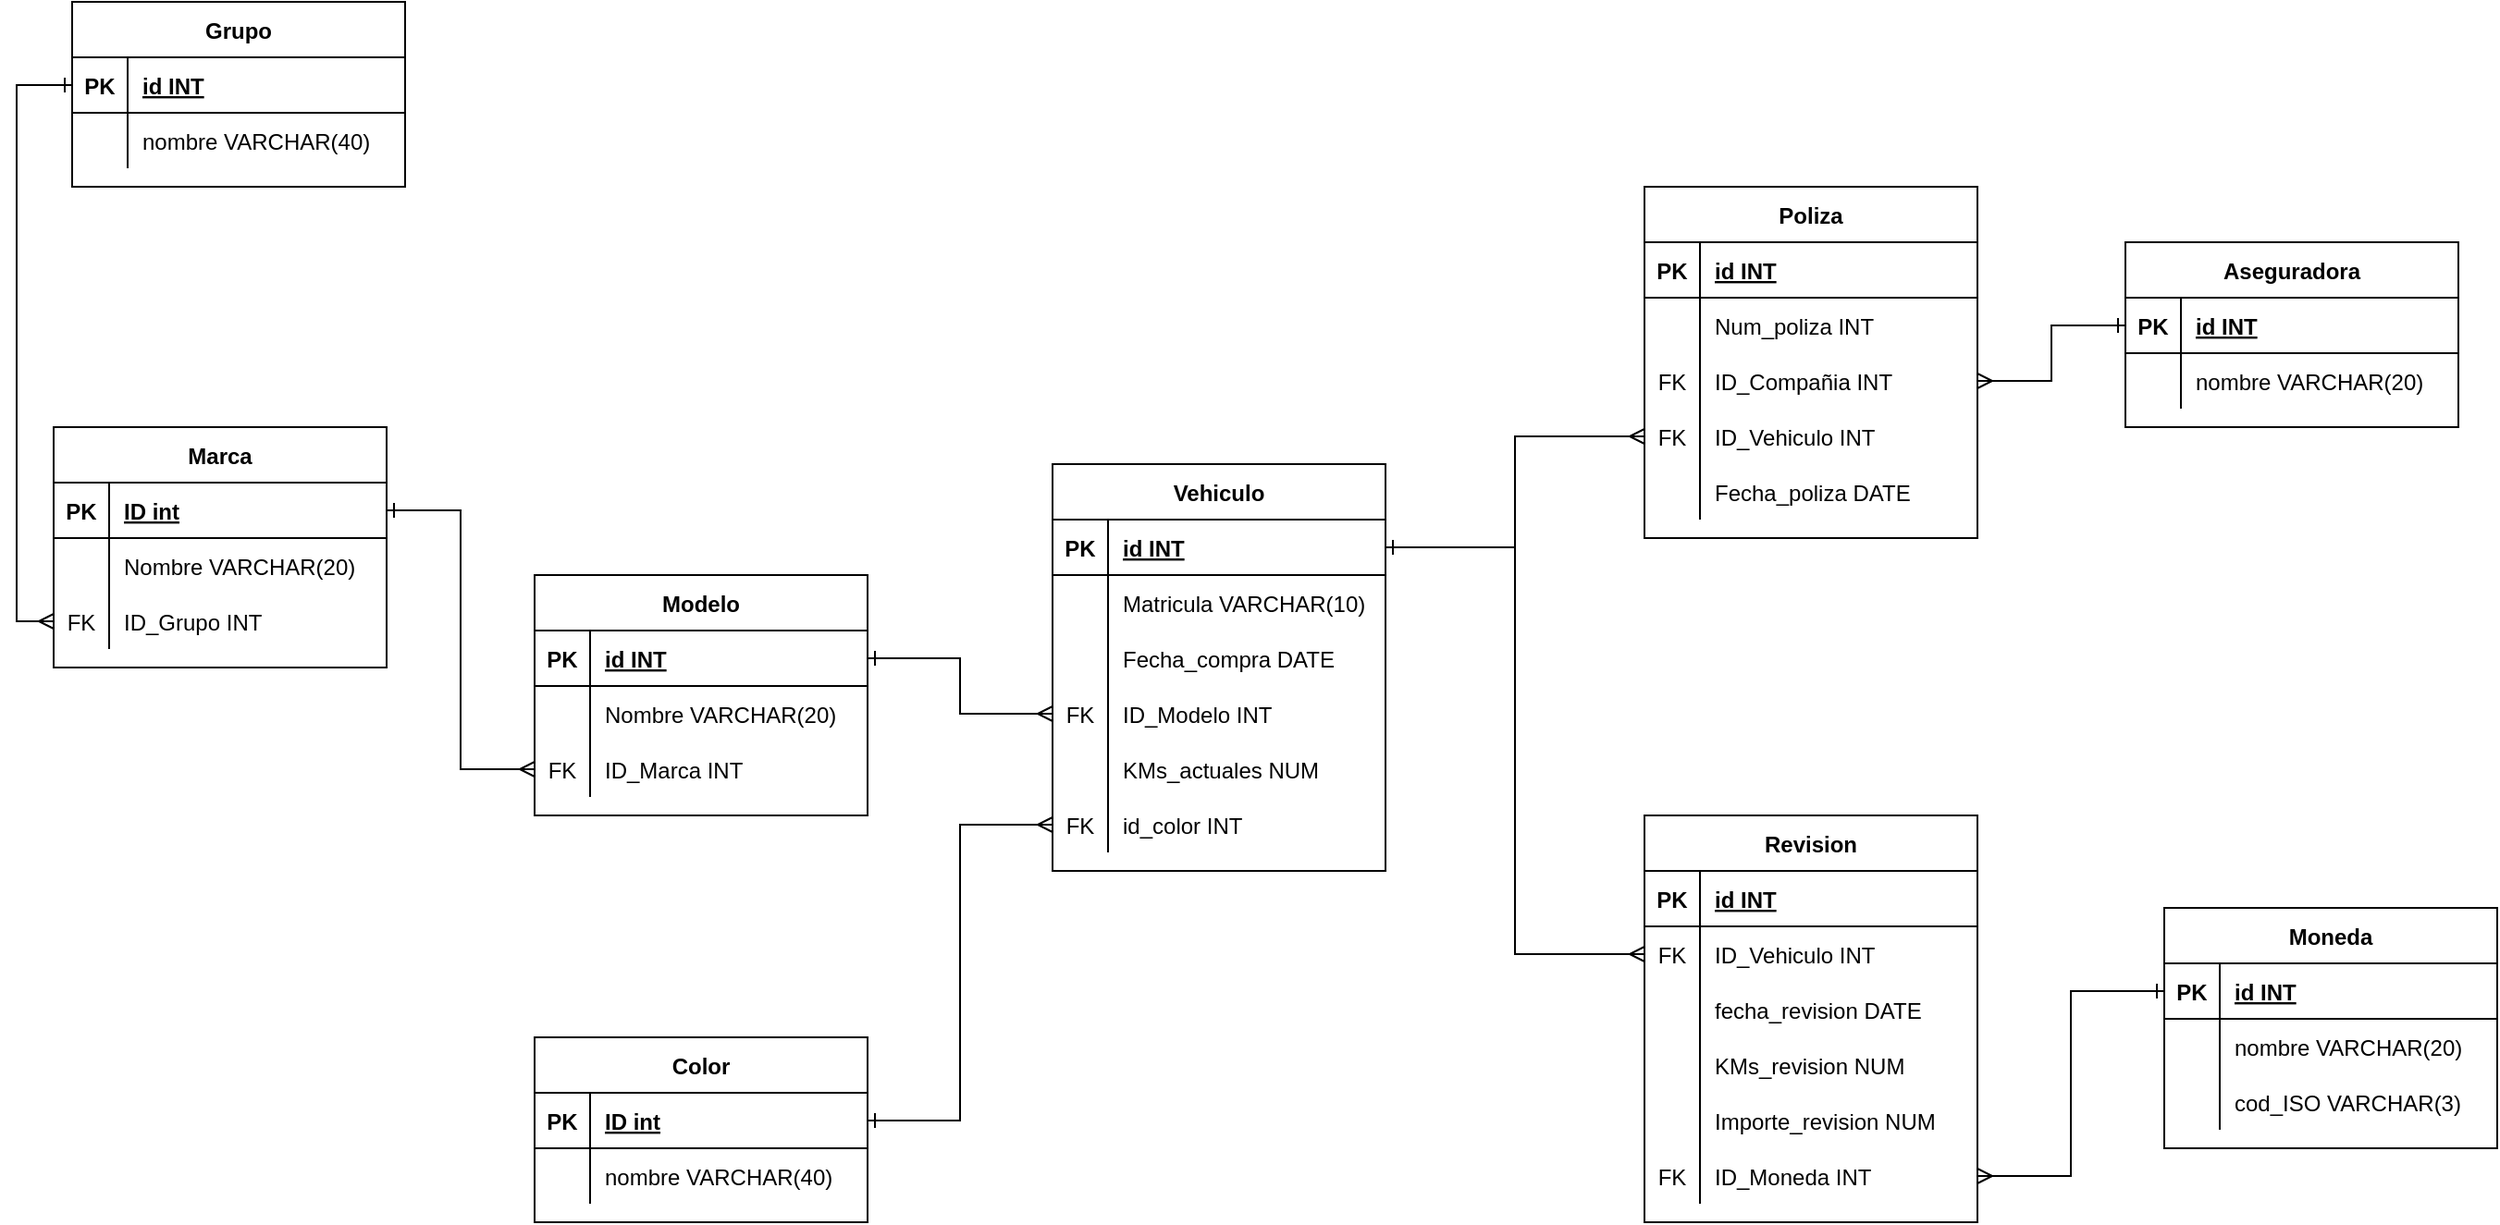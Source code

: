 <mxfile version="21.7.2" type="device">
  <diagram id="2dfc5r1Tlffnr6DrudNL" name="Página-1">
    <mxGraphModel dx="1434" dy="1182" grid="1" gridSize="10" guides="1" tooltips="1" connect="1" arrows="1" fold="1" page="0" pageScale="1" pageWidth="3300" pageHeight="4681" math="0" shadow="0">
      <root>
        <mxCell id="0" />
        <mxCell id="1" parent="0" />
        <mxCell id="nvIoM6P-aH5zfTvKxZaG-1" value="Vehiculo" style="shape=table;startSize=30;container=1;collapsible=1;childLayout=tableLayout;fixedRows=1;rowLines=0;fontStyle=1;align=center;resizeLast=1;" parent="1" vertex="1">
          <mxGeometry x="600" y="200" width="180" height="220" as="geometry" />
        </mxCell>
        <mxCell id="nvIoM6P-aH5zfTvKxZaG-2" value="" style="shape=tableRow;horizontal=0;startSize=0;swimlaneHead=0;swimlaneBody=0;fillColor=none;collapsible=0;dropTarget=0;points=[[0,0.5],[1,0.5]];portConstraint=eastwest;top=0;left=0;right=0;bottom=1;" parent="nvIoM6P-aH5zfTvKxZaG-1" vertex="1">
          <mxGeometry y="30" width="180" height="30" as="geometry" />
        </mxCell>
        <mxCell id="nvIoM6P-aH5zfTvKxZaG-3" value="PK" style="shape=partialRectangle;connectable=0;fillColor=none;top=0;left=0;bottom=0;right=0;fontStyle=1;overflow=hidden;" parent="nvIoM6P-aH5zfTvKxZaG-2" vertex="1">
          <mxGeometry width="30" height="30" as="geometry">
            <mxRectangle width="30" height="30" as="alternateBounds" />
          </mxGeometry>
        </mxCell>
        <mxCell id="nvIoM6P-aH5zfTvKxZaG-4" value="id INT" style="shape=partialRectangle;connectable=0;fillColor=none;top=0;left=0;bottom=0;right=0;align=left;spacingLeft=6;fontStyle=5;overflow=hidden;" parent="nvIoM6P-aH5zfTvKxZaG-2" vertex="1">
          <mxGeometry x="30" width="150" height="30" as="geometry">
            <mxRectangle width="150" height="30" as="alternateBounds" />
          </mxGeometry>
        </mxCell>
        <mxCell id="nvIoM6P-aH5zfTvKxZaG-5" value="" style="shape=tableRow;horizontal=0;startSize=0;swimlaneHead=0;swimlaneBody=0;fillColor=none;collapsible=0;dropTarget=0;points=[[0,0.5],[1,0.5]];portConstraint=eastwest;top=0;left=0;right=0;bottom=0;" parent="nvIoM6P-aH5zfTvKxZaG-1" vertex="1">
          <mxGeometry y="60" width="180" height="30" as="geometry" />
        </mxCell>
        <mxCell id="nvIoM6P-aH5zfTvKxZaG-6" value="" style="shape=partialRectangle;connectable=0;fillColor=none;top=0;left=0;bottom=0;right=0;editable=1;overflow=hidden;" parent="nvIoM6P-aH5zfTvKxZaG-5" vertex="1">
          <mxGeometry width="30" height="30" as="geometry">
            <mxRectangle width="30" height="30" as="alternateBounds" />
          </mxGeometry>
        </mxCell>
        <mxCell id="nvIoM6P-aH5zfTvKxZaG-7" value="Matricula VARCHAR(10)" style="shape=partialRectangle;connectable=0;fillColor=none;top=0;left=0;bottom=0;right=0;align=left;spacingLeft=6;overflow=hidden;" parent="nvIoM6P-aH5zfTvKxZaG-5" vertex="1">
          <mxGeometry x="30" width="150" height="30" as="geometry">
            <mxRectangle width="150" height="30" as="alternateBounds" />
          </mxGeometry>
        </mxCell>
        <mxCell id="nvIoM6P-aH5zfTvKxZaG-8" value="" style="shape=tableRow;horizontal=0;startSize=0;swimlaneHead=0;swimlaneBody=0;fillColor=none;collapsible=0;dropTarget=0;points=[[0,0.5],[1,0.5]];portConstraint=eastwest;top=0;left=0;right=0;bottom=0;" parent="nvIoM6P-aH5zfTvKxZaG-1" vertex="1">
          <mxGeometry y="90" width="180" height="30" as="geometry" />
        </mxCell>
        <mxCell id="nvIoM6P-aH5zfTvKxZaG-9" value="" style="shape=partialRectangle;connectable=0;fillColor=none;top=0;left=0;bottom=0;right=0;editable=1;overflow=hidden;" parent="nvIoM6P-aH5zfTvKxZaG-8" vertex="1">
          <mxGeometry width="30" height="30" as="geometry">
            <mxRectangle width="30" height="30" as="alternateBounds" />
          </mxGeometry>
        </mxCell>
        <mxCell id="nvIoM6P-aH5zfTvKxZaG-10" value="Fecha_compra DATE" style="shape=partialRectangle;connectable=0;fillColor=none;top=0;left=0;bottom=0;right=0;align=left;spacingLeft=6;overflow=hidden;" parent="nvIoM6P-aH5zfTvKxZaG-8" vertex="1">
          <mxGeometry x="30" width="150" height="30" as="geometry">
            <mxRectangle width="150" height="30" as="alternateBounds" />
          </mxGeometry>
        </mxCell>
        <mxCell id="nvIoM6P-aH5zfTvKxZaG-11" value="" style="shape=tableRow;horizontal=0;startSize=0;swimlaneHead=0;swimlaneBody=0;fillColor=none;collapsible=0;dropTarget=0;points=[[0,0.5],[1,0.5]];portConstraint=eastwest;top=0;left=0;right=0;bottom=0;" parent="nvIoM6P-aH5zfTvKxZaG-1" vertex="1">
          <mxGeometry y="120" width="180" height="30" as="geometry" />
        </mxCell>
        <mxCell id="nvIoM6P-aH5zfTvKxZaG-12" value="FK" style="shape=partialRectangle;connectable=0;fillColor=none;top=0;left=0;bottom=0;right=0;editable=1;overflow=hidden;" parent="nvIoM6P-aH5zfTvKxZaG-11" vertex="1">
          <mxGeometry width="30" height="30" as="geometry">
            <mxRectangle width="30" height="30" as="alternateBounds" />
          </mxGeometry>
        </mxCell>
        <mxCell id="nvIoM6P-aH5zfTvKxZaG-13" value="ID_Modelo INT" style="shape=partialRectangle;connectable=0;fillColor=none;top=0;left=0;bottom=0;right=0;align=left;spacingLeft=6;overflow=hidden;" parent="nvIoM6P-aH5zfTvKxZaG-11" vertex="1">
          <mxGeometry x="30" width="150" height="30" as="geometry">
            <mxRectangle width="150" height="30" as="alternateBounds" />
          </mxGeometry>
        </mxCell>
        <mxCell id="nvIoM6P-aH5zfTvKxZaG-135" style="shape=tableRow;horizontal=0;startSize=0;swimlaneHead=0;swimlaneBody=0;fillColor=none;collapsible=0;dropTarget=0;points=[[0,0.5],[1,0.5]];portConstraint=eastwest;top=0;left=0;right=0;bottom=0;" parent="nvIoM6P-aH5zfTvKxZaG-1" vertex="1">
          <mxGeometry y="150" width="180" height="30" as="geometry" />
        </mxCell>
        <mxCell id="nvIoM6P-aH5zfTvKxZaG-136" style="shape=partialRectangle;connectable=0;fillColor=none;top=0;left=0;bottom=0;right=0;editable=1;overflow=hidden;" parent="nvIoM6P-aH5zfTvKxZaG-135" vertex="1">
          <mxGeometry width="30" height="30" as="geometry">
            <mxRectangle width="30" height="30" as="alternateBounds" />
          </mxGeometry>
        </mxCell>
        <mxCell id="nvIoM6P-aH5zfTvKxZaG-137" value="KMs_actuales NUM" style="shape=partialRectangle;connectable=0;fillColor=none;top=0;left=0;bottom=0;right=0;align=left;spacingLeft=6;overflow=hidden;" parent="nvIoM6P-aH5zfTvKxZaG-135" vertex="1">
          <mxGeometry x="30" width="150" height="30" as="geometry">
            <mxRectangle width="150" height="30" as="alternateBounds" />
          </mxGeometry>
        </mxCell>
        <mxCell id="OxoLKSqtKXZLFYJLiFvQ-1" style="shape=tableRow;horizontal=0;startSize=0;swimlaneHead=0;swimlaneBody=0;fillColor=none;collapsible=0;dropTarget=0;points=[[0,0.5],[1,0.5]];portConstraint=eastwest;top=0;left=0;right=0;bottom=0;" vertex="1" parent="nvIoM6P-aH5zfTvKxZaG-1">
          <mxGeometry y="180" width="180" height="30" as="geometry" />
        </mxCell>
        <mxCell id="OxoLKSqtKXZLFYJLiFvQ-2" value="FK" style="shape=partialRectangle;connectable=0;fillColor=none;top=0;left=0;bottom=0;right=0;editable=1;overflow=hidden;" vertex="1" parent="OxoLKSqtKXZLFYJLiFvQ-1">
          <mxGeometry width="30" height="30" as="geometry">
            <mxRectangle width="30" height="30" as="alternateBounds" />
          </mxGeometry>
        </mxCell>
        <mxCell id="OxoLKSqtKXZLFYJLiFvQ-3" value="id_color INT" style="shape=partialRectangle;connectable=0;fillColor=none;top=0;left=0;bottom=0;right=0;align=left;spacingLeft=6;overflow=hidden;" vertex="1" parent="OxoLKSqtKXZLFYJLiFvQ-1">
          <mxGeometry x="30" width="150" height="30" as="geometry">
            <mxRectangle width="150" height="30" as="alternateBounds" />
          </mxGeometry>
        </mxCell>
        <mxCell id="nvIoM6P-aH5zfTvKxZaG-14" value="Modelo" style="shape=table;startSize=30;container=1;collapsible=1;childLayout=tableLayout;fixedRows=1;rowLines=0;fontStyle=1;align=center;resizeLast=1;" parent="1" vertex="1">
          <mxGeometry x="320" y="260" width="180" height="130" as="geometry" />
        </mxCell>
        <mxCell id="nvIoM6P-aH5zfTvKxZaG-15" value="" style="shape=tableRow;horizontal=0;startSize=0;swimlaneHead=0;swimlaneBody=0;fillColor=none;collapsible=0;dropTarget=0;points=[[0,0.5],[1,0.5]];portConstraint=eastwest;top=0;left=0;right=0;bottom=1;" parent="nvIoM6P-aH5zfTvKxZaG-14" vertex="1">
          <mxGeometry y="30" width="180" height="30" as="geometry" />
        </mxCell>
        <mxCell id="nvIoM6P-aH5zfTvKxZaG-16" value="PK" style="shape=partialRectangle;connectable=0;fillColor=none;top=0;left=0;bottom=0;right=0;fontStyle=1;overflow=hidden;" parent="nvIoM6P-aH5zfTvKxZaG-15" vertex="1">
          <mxGeometry width="30" height="30" as="geometry">
            <mxRectangle width="30" height="30" as="alternateBounds" />
          </mxGeometry>
        </mxCell>
        <mxCell id="nvIoM6P-aH5zfTvKxZaG-17" value="id INT" style="shape=partialRectangle;connectable=0;fillColor=none;top=0;left=0;bottom=0;right=0;align=left;spacingLeft=6;fontStyle=5;overflow=hidden;" parent="nvIoM6P-aH5zfTvKxZaG-15" vertex="1">
          <mxGeometry x="30" width="150" height="30" as="geometry">
            <mxRectangle width="150" height="30" as="alternateBounds" />
          </mxGeometry>
        </mxCell>
        <mxCell id="nvIoM6P-aH5zfTvKxZaG-18" value="" style="shape=tableRow;horizontal=0;startSize=0;swimlaneHead=0;swimlaneBody=0;fillColor=none;collapsible=0;dropTarget=0;points=[[0,0.5],[1,0.5]];portConstraint=eastwest;top=0;left=0;right=0;bottom=0;" parent="nvIoM6P-aH5zfTvKxZaG-14" vertex="1">
          <mxGeometry y="60" width="180" height="30" as="geometry" />
        </mxCell>
        <mxCell id="nvIoM6P-aH5zfTvKxZaG-19" value="" style="shape=partialRectangle;connectable=0;fillColor=none;top=0;left=0;bottom=0;right=0;editable=1;overflow=hidden;" parent="nvIoM6P-aH5zfTvKxZaG-18" vertex="1">
          <mxGeometry width="30" height="30" as="geometry">
            <mxRectangle width="30" height="30" as="alternateBounds" />
          </mxGeometry>
        </mxCell>
        <mxCell id="nvIoM6P-aH5zfTvKxZaG-20" value="Nombre VARCHAR(20)" style="shape=partialRectangle;connectable=0;fillColor=none;top=0;left=0;bottom=0;right=0;align=left;spacingLeft=6;overflow=hidden;" parent="nvIoM6P-aH5zfTvKxZaG-18" vertex="1">
          <mxGeometry x="30" width="150" height="30" as="geometry">
            <mxRectangle width="150" height="30" as="alternateBounds" />
          </mxGeometry>
        </mxCell>
        <mxCell id="nvIoM6P-aH5zfTvKxZaG-21" value="" style="shape=tableRow;horizontal=0;startSize=0;swimlaneHead=0;swimlaneBody=0;fillColor=none;collapsible=0;dropTarget=0;points=[[0,0.5],[1,0.5]];portConstraint=eastwest;top=0;left=0;right=0;bottom=0;" parent="nvIoM6P-aH5zfTvKxZaG-14" vertex="1">
          <mxGeometry y="90" width="180" height="30" as="geometry" />
        </mxCell>
        <mxCell id="nvIoM6P-aH5zfTvKxZaG-22" value="FK" style="shape=partialRectangle;connectable=0;fillColor=none;top=0;left=0;bottom=0;right=0;editable=1;overflow=hidden;" parent="nvIoM6P-aH5zfTvKxZaG-21" vertex="1">
          <mxGeometry width="30" height="30" as="geometry">
            <mxRectangle width="30" height="30" as="alternateBounds" />
          </mxGeometry>
        </mxCell>
        <mxCell id="nvIoM6P-aH5zfTvKxZaG-23" value="ID_Marca INT" style="shape=partialRectangle;connectable=0;fillColor=none;top=0;left=0;bottom=0;right=0;align=left;spacingLeft=6;overflow=hidden;" parent="nvIoM6P-aH5zfTvKxZaG-21" vertex="1">
          <mxGeometry x="30" width="150" height="30" as="geometry">
            <mxRectangle width="150" height="30" as="alternateBounds" />
          </mxGeometry>
        </mxCell>
        <mxCell id="nvIoM6P-aH5zfTvKxZaG-27" value="Marca" style="shape=table;startSize=30;container=1;collapsible=1;childLayout=tableLayout;fixedRows=1;rowLines=0;fontStyle=1;align=center;resizeLast=1;" parent="1" vertex="1">
          <mxGeometry x="60" y="180" width="180" height="130" as="geometry" />
        </mxCell>
        <mxCell id="nvIoM6P-aH5zfTvKxZaG-28" value="" style="shape=tableRow;horizontal=0;startSize=0;swimlaneHead=0;swimlaneBody=0;fillColor=none;collapsible=0;dropTarget=0;points=[[0,0.5],[1,0.5]];portConstraint=eastwest;top=0;left=0;right=0;bottom=1;" parent="nvIoM6P-aH5zfTvKxZaG-27" vertex="1">
          <mxGeometry y="30" width="180" height="30" as="geometry" />
        </mxCell>
        <mxCell id="nvIoM6P-aH5zfTvKxZaG-29" value="PK" style="shape=partialRectangle;connectable=0;fillColor=none;top=0;left=0;bottom=0;right=0;fontStyle=1;overflow=hidden;" parent="nvIoM6P-aH5zfTvKxZaG-28" vertex="1">
          <mxGeometry width="30" height="30" as="geometry">
            <mxRectangle width="30" height="30" as="alternateBounds" />
          </mxGeometry>
        </mxCell>
        <mxCell id="nvIoM6P-aH5zfTvKxZaG-30" value="ID int" style="shape=partialRectangle;connectable=0;fillColor=none;top=0;left=0;bottom=0;right=0;align=left;spacingLeft=6;fontStyle=5;overflow=hidden;" parent="nvIoM6P-aH5zfTvKxZaG-28" vertex="1">
          <mxGeometry x="30" width="150" height="30" as="geometry">
            <mxRectangle width="150" height="30" as="alternateBounds" />
          </mxGeometry>
        </mxCell>
        <mxCell id="nvIoM6P-aH5zfTvKxZaG-31" value="" style="shape=tableRow;horizontal=0;startSize=0;swimlaneHead=0;swimlaneBody=0;fillColor=none;collapsible=0;dropTarget=0;points=[[0,0.5],[1,0.5]];portConstraint=eastwest;top=0;left=0;right=0;bottom=0;" parent="nvIoM6P-aH5zfTvKxZaG-27" vertex="1">
          <mxGeometry y="60" width="180" height="30" as="geometry" />
        </mxCell>
        <mxCell id="nvIoM6P-aH5zfTvKxZaG-32" value="" style="shape=partialRectangle;connectable=0;fillColor=none;top=0;left=0;bottom=0;right=0;editable=1;overflow=hidden;" parent="nvIoM6P-aH5zfTvKxZaG-31" vertex="1">
          <mxGeometry width="30" height="30" as="geometry">
            <mxRectangle width="30" height="30" as="alternateBounds" />
          </mxGeometry>
        </mxCell>
        <mxCell id="nvIoM6P-aH5zfTvKxZaG-33" value="Nombre VARCHAR(20)" style="shape=partialRectangle;connectable=0;fillColor=none;top=0;left=0;bottom=0;right=0;align=left;spacingLeft=6;overflow=hidden;" parent="nvIoM6P-aH5zfTvKxZaG-31" vertex="1">
          <mxGeometry x="30" width="150" height="30" as="geometry">
            <mxRectangle width="150" height="30" as="alternateBounds" />
          </mxGeometry>
        </mxCell>
        <mxCell id="nvIoM6P-aH5zfTvKxZaG-34" value="" style="shape=tableRow;horizontal=0;startSize=0;swimlaneHead=0;swimlaneBody=0;fillColor=none;collapsible=0;dropTarget=0;points=[[0,0.5],[1,0.5]];portConstraint=eastwest;top=0;left=0;right=0;bottom=0;" parent="nvIoM6P-aH5zfTvKxZaG-27" vertex="1">
          <mxGeometry y="90" width="180" height="30" as="geometry" />
        </mxCell>
        <mxCell id="nvIoM6P-aH5zfTvKxZaG-35" value="FK" style="shape=partialRectangle;connectable=0;fillColor=none;top=0;left=0;bottom=0;right=0;editable=1;overflow=hidden;" parent="nvIoM6P-aH5zfTvKxZaG-34" vertex="1">
          <mxGeometry width="30" height="30" as="geometry">
            <mxRectangle width="30" height="30" as="alternateBounds" />
          </mxGeometry>
        </mxCell>
        <mxCell id="nvIoM6P-aH5zfTvKxZaG-36" value="ID_Grupo INT" style="shape=partialRectangle;connectable=0;fillColor=none;top=0;left=0;bottom=0;right=0;align=left;spacingLeft=6;overflow=hidden;" parent="nvIoM6P-aH5zfTvKxZaG-34" vertex="1">
          <mxGeometry x="30" width="150" height="30" as="geometry">
            <mxRectangle width="150" height="30" as="alternateBounds" />
          </mxGeometry>
        </mxCell>
        <mxCell id="nvIoM6P-aH5zfTvKxZaG-40" value="Grupo" style="shape=table;startSize=30;container=1;collapsible=1;childLayout=tableLayout;fixedRows=1;rowLines=0;fontStyle=1;align=center;resizeLast=1;" parent="1" vertex="1">
          <mxGeometry x="70" y="-50" width="180" height="100" as="geometry" />
        </mxCell>
        <mxCell id="nvIoM6P-aH5zfTvKxZaG-41" value="" style="shape=tableRow;horizontal=0;startSize=0;swimlaneHead=0;swimlaneBody=0;fillColor=none;collapsible=0;dropTarget=0;points=[[0,0.5],[1,0.5]];portConstraint=eastwest;top=0;left=0;right=0;bottom=1;" parent="nvIoM6P-aH5zfTvKxZaG-40" vertex="1">
          <mxGeometry y="30" width="180" height="30" as="geometry" />
        </mxCell>
        <mxCell id="nvIoM6P-aH5zfTvKxZaG-42" value="PK" style="shape=partialRectangle;connectable=0;fillColor=none;top=0;left=0;bottom=0;right=0;fontStyle=1;overflow=hidden;" parent="nvIoM6P-aH5zfTvKxZaG-41" vertex="1">
          <mxGeometry width="30" height="30" as="geometry">
            <mxRectangle width="30" height="30" as="alternateBounds" />
          </mxGeometry>
        </mxCell>
        <mxCell id="nvIoM6P-aH5zfTvKxZaG-43" value="id INT" style="shape=partialRectangle;connectable=0;fillColor=none;top=0;left=0;bottom=0;right=0;align=left;spacingLeft=6;fontStyle=5;overflow=hidden;" parent="nvIoM6P-aH5zfTvKxZaG-41" vertex="1">
          <mxGeometry x="30" width="150" height="30" as="geometry">
            <mxRectangle width="150" height="30" as="alternateBounds" />
          </mxGeometry>
        </mxCell>
        <mxCell id="nvIoM6P-aH5zfTvKxZaG-44" value="" style="shape=tableRow;horizontal=0;startSize=0;swimlaneHead=0;swimlaneBody=0;fillColor=none;collapsible=0;dropTarget=0;points=[[0,0.5],[1,0.5]];portConstraint=eastwest;top=0;left=0;right=0;bottom=0;" parent="nvIoM6P-aH5zfTvKxZaG-40" vertex="1">
          <mxGeometry y="60" width="180" height="30" as="geometry" />
        </mxCell>
        <mxCell id="nvIoM6P-aH5zfTvKxZaG-45" value="" style="shape=partialRectangle;connectable=0;fillColor=none;top=0;left=0;bottom=0;right=0;editable=1;overflow=hidden;" parent="nvIoM6P-aH5zfTvKxZaG-44" vertex="1">
          <mxGeometry width="30" height="30" as="geometry">
            <mxRectangle width="30" height="30" as="alternateBounds" />
          </mxGeometry>
        </mxCell>
        <mxCell id="nvIoM6P-aH5zfTvKxZaG-46" value="nombre VARCHAR(40)" style="shape=partialRectangle;connectable=0;fillColor=none;top=0;left=0;bottom=0;right=0;align=left;spacingLeft=6;overflow=hidden;" parent="nvIoM6P-aH5zfTvKxZaG-44" vertex="1">
          <mxGeometry x="30" width="150" height="30" as="geometry">
            <mxRectangle width="150" height="30" as="alternateBounds" />
          </mxGeometry>
        </mxCell>
        <mxCell id="nvIoM6P-aH5zfTvKxZaG-66" value="Aseguradora" style="shape=table;startSize=30;container=1;collapsible=1;childLayout=tableLayout;fixedRows=1;rowLines=0;fontStyle=1;align=center;resizeLast=1;" parent="1" vertex="1">
          <mxGeometry x="1180" y="80" width="180" height="100" as="geometry" />
        </mxCell>
        <mxCell id="nvIoM6P-aH5zfTvKxZaG-67" value="" style="shape=tableRow;horizontal=0;startSize=0;swimlaneHead=0;swimlaneBody=0;fillColor=none;collapsible=0;dropTarget=0;points=[[0,0.5],[1,0.5]];portConstraint=eastwest;top=0;left=0;right=0;bottom=1;" parent="nvIoM6P-aH5zfTvKxZaG-66" vertex="1">
          <mxGeometry y="30" width="180" height="30" as="geometry" />
        </mxCell>
        <mxCell id="nvIoM6P-aH5zfTvKxZaG-68" value="PK" style="shape=partialRectangle;connectable=0;fillColor=none;top=0;left=0;bottom=0;right=0;fontStyle=1;overflow=hidden;" parent="nvIoM6P-aH5zfTvKxZaG-67" vertex="1">
          <mxGeometry width="30" height="30" as="geometry">
            <mxRectangle width="30" height="30" as="alternateBounds" />
          </mxGeometry>
        </mxCell>
        <mxCell id="nvIoM6P-aH5zfTvKxZaG-69" value="id INT" style="shape=partialRectangle;connectable=0;fillColor=none;top=0;left=0;bottom=0;right=0;align=left;spacingLeft=6;fontStyle=5;overflow=hidden;" parent="nvIoM6P-aH5zfTvKxZaG-67" vertex="1">
          <mxGeometry x="30" width="150" height="30" as="geometry">
            <mxRectangle width="150" height="30" as="alternateBounds" />
          </mxGeometry>
        </mxCell>
        <mxCell id="nvIoM6P-aH5zfTvKxZaG-70" value="" style="shape=tableRow;horizontal=0;startSize=0;swimlaneHead=0;swimlaneBody=0;fillColor=none;collapsible=0;dropTarget=0;points=[[0,0.5],[1,0.5]];portConstraint=eastwest;top=0;left=0;right=0;bottom=0;" parent="nvIoM6P-aH5zfTvKxZaG-66" vertex="1">
          <mxGeometry y="60" width="180" height="30" as="geometry" />
        </mxCell>
        <mxCell id="nvIoM6P-aH5zfTvKxZaG-71" value="" style="shape=partialRectangle;connectable=0;fillColor=none;top=0;left=0;bottom=0;right=0;editable=1;overflow=hidden;" parent="nvIoM6P-aH5zfTvKxZaG-70" vertex="1">
          <mxGeometry width="30" height="30" as="geometry">
            <mxRectangle width="30" height="30" as="alternateBounds" />
          </mxGeometry>
        </mxCell>
        <mxCell id="nvIoM6P-aH5zfTvKxZaG-72" value="nombre VARCHAR(20)" style="shape=partialRectangle;connectable=0;fillColor=none;top=0;left=0;bottom=0;right=0;align=left;spacingLeft=6;overflow=hidden;" parent="nvIoM6P-aH5zfTvKxZaG-70" vertex="1">
          <mxGeometry x="30" width="150" height="30" as="geometry">
            <mxRectangle width="150" height="30" as="alternateBounds" />
          </mxGeometry>
        </mxCell>
        <mxCell id="nvIoM6P-aH5zfTvKxZaG-79" value="Poliza" style="shape=table;startSize=30;container=1;collapsible=1;childLayout=tableLayout;fixedRows=1;rowLines=0;fontStyle=1;align=center;resizeLast=1;" parent="1" vertex="1">
          <mxGeometry x="920" y="50" width="180" height="190" as="geometry" />
        </mxCell>
        <mxCell id="nvIoM6P-aH5zfTvKxZaG-80" value="" style="shape=tableRow;horizontal=0;startSize=0;swimlaneHead=0;swimlaneBody=0;fillColor=none;collapsible=0;dropTarget=0;points=[[0,0.5],[1,0.5]];portConstraint=eastwest;top=0;left=0;right=0;bottom=1;" parent="nvIoM6P-aH5zfTvKxZaG-79" vertex="1">
          <mxGeometry y="30" width="180" height="30" as="geometry" />
        </mxCell>
        <mxCell id="nvIoM6P-aH5zfTvKxZaG-81" value="PK" style="shape=partialRectangle;connectable=0;fillColor=none;top=0;left=0;bottom=0;right=0;fontStyle=1;overflow=hidden;" parent="nvIoM6P-aH5zfTvKxZaG-80" vertex="1">
          <mxGeometry width="30" height="30" as="geometry">
            <mxRectangle width="30" height="30" as="alternateBounds" />
          </mxGeometry>
        </mxCell>
        <mxCell id="nvIoM6P-aH5zfTvKxZaG-82" value="id INT" style="shape=partialRectangle;connectable=0;fillColor=none;top=0;left=0;bottom=0;right=0;align=left;spacingLeft=6;fontStyle=5;overflow=hidden;" parent="nvIoM6P-aH5zfTvKxZaG-80" vertex="1">
          <mxGeometry x="30" width="150" height="30" as="geometry">
            <mxRectangle width="150" height="30" as="alternateBounds" />
          </mxGeometry>
        </mxCell>
        <mxCell id="nvIoM6P-aH5zfTvKxZaG-83" value="" style="shape=tableRow;horizontal=0;startSize=0;swimlaneHead=0;swimlaneBody=0;fillColor=none;collapsible=0;dropTarget=0;points=[[0,0.5],[1,0.5]];portConstraint=eastwest;top=0;left=0;right=0;bottom=0;" parent="nvIoM6P-aH5zfTvKxZaG-79" vertex="1">
          <mxGeometry y="60" width="180" height="30" as="geometry" />
        </mxCell>
        <mxCell id="nvIoM6P-aH5zfTvKxZaG-84" value="" style="shape=partialRectangle;connectable=0;fillColor=none;top=0;left=0;bottom=0;right=0;editable=1;overflow=hidden;" parent="nvIoM6P-aH5zfTvKxZaG-83" vertex="1">
          <mxGeometry width="30" height="30" as="geometry">
            <mxRectangle width="30" height="30" as="alternateBounds" />
          </mxGeometry>
        </mxCell>
        <mxCell id="nvIoM6P-aH5zfTvKxZaG-85" value="Num_poliza INT" style="shape=partialRectangle;connectable=0;fillColor=none;top=0;left=0;bottom=0;right=0;align=left;spacingLeft=6;overflow=hidden;" parent="nvIoM6P-aH5zfTvKxZaG-83" vertex="1">
          <mxGeometry x="30" width="150" height="30" as="geometry">
            <mxRectangle width="150" height="30" as="alternateBounds" />
          </mxGeometry>
        </mxCell>
        <mxCell id="nvIoM6P-aH5zfTvKxZaG-86" value="" style="shape=tableRow;horizontal=0;startSize=0;swimlaneHead=0;swimlaneBody=0;fillColor=none;collapsible=0;dropTarget=0;points=[[0,0.5],[1,0.5]];portConstraint=eastwest;top=0;left=0;right=0;bottom=0;" parent="nvIoM6P-aH5zfTvKxZaG-79" vertex="1">
          <mxGeometry y="90" width="180" height="30" as="geometry" />
        </mxCell>
        <mxCell id="nvIoM6P-aH5zfTvKxZaG-87" value="FK" style="shape=partialRectangle;connectable=0;fillColor=none;top=0;left=0;bottom=0;right=0;editable=1;overflow=hidden;" parent="nvIoM6P-aH5zfTvKxZaG-86" vertex="1">
          <mxGeometry width="30" height="30" as="geometry">
            <mxRectangle width="30" height="30" as="alternateBounds" />
          </mxGeometry>
        </mxCell>
        <mxCell id="nvIoM6P-aH5zfTvKxZaG-88" value="ID_Compañia INT" style="shape=partialRectangle;connectable=0;fillColor=none;top=0;left=0;bottom=0;right=0;align=left;spacingLeft=6;overflow=hidden;" parent="nvIoM6P-aH5zfTvKxZaG-86" vertex="1">
          <mxGeometry x="30" width="150" height="30" as="geometry">
            <mxRectangle width="150" height="30" as="alternateBounds" />
          </mxGeometry>
        </mxCell>
        <mxCell id="nvIoM6P-aH5zfTvKxZaG-89" value="" style="shape=tableRow;horizontal=0;startSize=0;swimlaneHead=0;swimlaneBody=0;fillColor=none;collapsible=0;dropTarget=0;points=[[0,0.5],[1,0.5]];portConstraint=eastwest;top=0;left=0;right=0;bottom=0;" parent="nvIoM6P-aH5zfTvKxZaG-79" vertex="1">
          <mxGeometry y="120" width="180" height="30" as="geometry" />
        </mxCell>
        <mxCell id="nvIoM6P-aH5zfTvKxZaG-90" value="FK" style="shape=partialRectangle;connectable=0;fillColor=none;top=0;left=0;bottom=0;right=0;editable=1;overflow=hidden;" parent="nvIoM6P-aH5zfTvKxZaG-89" vertex="1">
          <mxGeometry width="30" height="30" as="geometry">
            <mxRectangle width="30" height="30" as="alternateBounds" />
          </mxGeometry>
        </mxCell>
        <mxCell id="nvIoM6P-aH5zfTvKxZaG-91" value="ID_Vehiculo INT" style="shape=partialRectangle;connectable=0;fillColor=none;top=0;left=0;bottom=0;right=0;align=left;spacingLeft=6;overflow=hidden;" parent="nvIoM6P-aH5zfTvKxZaG-89" vertex="1">
          <mxGeometry x="30" width="150" height="30" as="geometry">
            <mxRectangle width="150" height="30" as="alternateBounds" />
          </mxGeometry>
        </mxCell>
        <mxCell id="OxoLKSqtKXZLFYJLiFvQ-4" style="shape=tableRow;horizontal=0;startSize=0;swimlaneHead=0;swimlaneBody=0;fillColor=none;collapsible=0;dropTarget=0;points=[[0,0.5],[1,0.5]];portConstraint=eastwest;top=0;left=0;right=0;bottom=0;" vertex="1" parent="nvIoM6P-aH5zfTvKxZaG-79">
          <mxGeometry y="150" width="180" height="30" as="geometry" />
        </mxCell>
        <mxCell id="OxoLKSqtKXZLFYJLiFvQ-5" style="shape=partialRectangle;connectable=0;fillColor=none;top=0;left=0;bottom=0;right=0;editable=1;overflow=hidden;" vertex="1" parent="OxoLKSqtKXZLFYJLiFvQ-4">
          <mxGeometry width="30" height="30" as="geometry">
            <mxRectangle width="30" height="30" as="alternateBounds" />
          </mxGeometry>
        </mxCell>
        <mxCell id="OxoLKSqtKXZLFYJLiFvQ-6" value="Fecha_poliza DATE" style="shape=partialRectangle;connectable=0;fillColor=none;top=0;left=0;bottom=0;right=0;align=left;spacingLeft=6;overflow=hidden;" vertex="1" parent="OxoLKSqtKXZLFYJLiFvQ-4">
          <mxGeometry x="30" width="150" height="30" as="geometry">
            <mxRectangle width="150" height="30" as="alternateBounds" />
          </mxGeometry>
        </mxCell>
        <mxCell id="nvIoM6P-aH5zfTvKxZaG-92" value="Revision" style="shape=table;startSize=30;container=1;collapsible=1;childLayout=tableLayout;fixedRows=1;rowLines=0;fontStyle=1;align=center;resizeLast=1;" parent="1" vertex="1">
          <mxGeometry x="920" y="390" width="180" height="220" as="geometry" />
        </mxCell>
        <mxCell id="nvIoM6P-aH5zfTvKxZaG-93" value="" style="shape=tableRow;horizontal=0;startSize=0;swimlaneHead=0;swimlaneBody=0;fillColor=none;collapsible=0;dropTarget=0;points=[[0,0.5],[1,0.5]];portConstraint=eastwest;top=0;left=0;right=0;bottom=1;" parent="nvIoM6P-aH5zfTvKxZaG-92" vertex="1">
          <mxGeometry y="30" width="180" height="30" as="geometry" />
        </mxCell>
        <mxCell id="nvIoM6P-aH5zfTvKxZaG-94" value="PK" style="shape=partialRectangle;connectable=0;fillColor=none;top=0;left=0;bottom=0;right=0;fontStyle=1;overflow=hidden;" parent="nvIoM6P-aH5zfTvKxZaG-93" vertex="1">
          <mxGeometry width="30" height="30" as="geometry">
            <mxRectangle width="30" height="30" as="alternateBounds" />
          </mxGeometry>
        </mxCell>
        <mxCell id="nvIoM6P-aH5zfTvKxZaG-95" value="id INT" style="shape=partialRectangle;connectable=0;fillColor=none;top=0;left=0;bottom=0;right=0;align=left;spacingLeft=6;fontStyle=5;overflow=hidden;" parent="nvIoM6P-aH5zfTvKxZaG-93" vertex="1">
          <mxGeometry x="30" width="150" height="30" as="geometry">
            <mxRectangle width="150" height="30" as="alternateBounds" />
          </mxGeometry>
        </mxCell>
        <mxCell id="nvIoM6P-aH5zfTvKxZaG-105" style="shape=tableRow;horizontal=0;startSize=0;swimlaneHead=0;swimlaneBody=0;fillColor=none;collapsible=0;dropTarget=0;points=[[0,0.5],[1,0.5]];portConstraint=eastwest;top=0;left=0;right=0;bottom=0;" parent="nvIoM6P-aH5zfTvKxZaG-92" vertex="1">
          <mxGeometry y="60" width="180" height="30" as="geometry" />
        </mxCell>
        <mxCell id="nvIoM6P-aH5zfTvKxZaG-106" value="FK" style="shape=partialRectangle;connectable=0;fillColor=none;top=0;left=0;bottom=0;right=0;editable=1;overflow=hidden;" parent="nvIoM6P-aH5zfTvKxZaG-105" vertex="1">
          <mxGeometry width="30" height="30" as="geometry">
            <mxRectangle width="30" height="30" as="alternateBounds" />
          </mxGeometry>
        </mxCell>
        <mxCell id="nvIoM6P-aH5zfTvKxZaG-107" value="ID_Vehiculo INT" style="shape=partialRectangle;connectable=0;fillColor=none;top=0;left=0;bottom=0;right=0;align=left;spacingLeft=6;overflow=hidden;" parent="nvIoM6P-aH5zfTvKxZaG-105" vertex="1">
          <mxGeometry x="30" width="150" height="30" as="geometry">
            <mxRectangle width="150" height="30" as="alternateBounds" />
          </mxGeometry>
        </mxCell>
        <mxCell id="nvIoM6P-aH5zfTvKxZaG-96" value="" style="shape=tableRow;horizontal=0;startSize=0;swimlaneHead=0;swimlaneBody=0;fillColor=none;collapsible=0;dropTarget=0;points=[[0,0.5],[1,0.5]];portConstraint=eastwest;top=0;left=0;right=0;bottom=0;" parent="nvIoM6P-aH5zfTvKxZaG-92" vertex="1">
          <mxGeometry y="90" width="180" height="30" as="geometry" />
        </mxCell>
        <mxCell id="nvIoM6P-aH5zfTvKxZaG-97" value="" style="shape=partialRectangle;connectable=0;fillColor=none;top=0;left=0;bottom=0;right=0;editable=1;overflow=hidden;" parent="nvIoM6P-aH5zfTvKxZaG-96" vertex="1">
          <mxGeometry width="30" height="30" as="geometry">
            <mxRectangle width="30" height="30" as="alternateBounds" />
          </mxGeometry>
        </mxCell>
        <mxCell id="nvIoM6P-aH5zfTvKxZaG-98" value="fecha_revision DATE" style="shape=partialRectangle;connectable=0;fillColor=none;top=0;left=0;bottom=0;right=0;align=left;spacingLeft=6;overflow=hidden;" parent="nvIoM6P-aH5zfTvKxZaG-96" vertex="1">
          <mxGeometry x="30" width="150" height="30" as="geometry">
            <mxRectangle width="150" height="30" as="alternateBounds" />
          </mxGeometry>
        </mxCell>
        <mxCell id="nvIoM6P-aH5zfTvKxZaG-99" value="" style="shape=tableRow;horizontal=0;startSize=0;swimlaneHead=0;swimlaneBody=0;fillColor=none;collapsible=0;dropTarget=0;points=[[0,0.5],[1,0.5]];portConstraint=eastwest;top=0;left=0;right=0;bottom=0;" parent="nvIoM6P-aH5zfTvKxZaG-92" vertex="1">
          <mxGeometry y="120" width="180" height="30" as="geometry" />
        </mxCell>
        <mxCell id="nvIoM6P-aH5zfTvKxZaG-100" value="" style="shape=partialRectangle;connectable=0;fillColor=none;top=0;left=0;bottom=0;right=0;editable=1;overflow=hidden;" parent="nvIoM6P-aH5zfTvKxZaG-99" vertex="1">
          <mxGeometry width="30" height="30" as="geometry">
            <mxRectangle width="30" height="30" as="alternateBounds" />
          </mxGeometry>
        </mxCell>
        <mxCell id="nvIoM6P-aH5zfTvKxZaG-101" value="KMs_revision NUM" style="shape=partialRectangle;connectable=0;fillColor=none;top=0;left=0;bottom=0;right=0;align=left;spacingLeft=6;overflow=hidden;" parent="nvIoM6P-aH5zfTvKxZaG-99" vertex="1">
          <mxGeometry x="30" width="150" height="30" as="geometry">
            <mxRectangle width="150" height="30" as="alternateBounds" />
          </mxGeometry>
        </mxCell>
        <mxCell id="nvIoM6P-aH5zfTvKxZaG-102" value="" style="shape=tableRow;horizontal=0;startSize=0;swimlaneHead=0;swimlaneBody=0;fillColor=none;collapsible=0;dropTarget=0;points=[[0,0.5],[1,0.5]];portConstraint=eastwest;top=0;left=0;right=0;bottom=0;" parent="nvIoM6P-aH5zfTvKxZaG-92" vertex="1">
          <mxGeometry y="150" width="180" height="30" as="geometry" />
        </mxCell>
        <mxCell id="nvIoM6P-aH5zfTvKxZaG-103" value="" style="shape=partialRectangle;connectable=0;fillColor=none;top=0;left=0;bottom=0;right=0;editable=1;overflow=hidden;" parent="nvIoM6P-aH5zfTvKxZaG-102" vertex="1">
          <mxGeometry width="30" height="30" as="geometry">
            <mxRectangle width="30" height="30" as="alternateBounds" />
          </mxGeometry>
        </mxCell>
        <mxCell id="nvIoM6P-aH5zfTvKxZaG-104" value="Importe_revision NUM" style="shape=partialRectangle;connectable=0;fillColor=none;top=0;left=0;bottom=0;right=0;align=left;spacingLeft=6;overflow=hidden;" parent="nvIoM6P-aH5zfTvKxZaG-102" vertex="1">
          <mxGeometry x="30" width="150" height="30" as="geometry">
            <mxRectangle width="150" height="30" as="alternateBounds" />
          </mxGeometry>
        </mxCell>
        <mxCell id="nvIoM6P-aH5zfTvKxZaG-124" style="shape=tableRow;horizontal=0;startSize=0;swimlaneHead=0;swimlaneBody=0;fillColor=none;collapsible=0;dropTarget=0;points=[[0,0.5],[1,0.5]];portConstraint=eastwest;top=0;left=0;right=0;bottom=0;" parent="nvIoM6P-aH5zfTvKxZaG-92" vertex="1">
          <mxGeometry y="180" width="180" height="30" as="geometry" />
        </mxCell>
        <mxCell id="nvIoM6P-aH5zfTvKxZaG-125" value="FK" style="shape=partialRectangle;connectable=0;fillColor=none;top=0;left=0;bottom=0;right=0;editable=1;overflow=hidden;" parent="nvIoM6P-aH5zfTvKxZaG-124" vertex="1">
          <mxGeometry width="30" height="30" as="geometry">
            <mxRectangle width="30" height="30" as="alternateBounds" />
          </mxGeometry>
        </mxCell>
        <mxCell id="nvIoM6P-aH5zfTvKxZaG-126" value="ID_Moneda INT" style="shape=partialRectangle;connectable=0;fillColor=none;top=0;left=0;bottom=0;right=0;align=left;spacingLeft=6;overflow=hidden;" parent="nvIoM6P-aH5zfTvKxZaG-124" vertex="1">
          <mxGeometry x="30" width="150" height="30" as="geometry">
            <mxRectangle width="150" height="30" as="alternateBounds" />
          </mxGeometry>
        </mxCell>
        <mxCell id="nvIoM6P-aH5zfTvKxZaG-108" style="edgeStyle=orthogonalEdgeStyle;rounded=0;orthogonalLoop=1;jettySize=auto;html=1;exitX=1;exitY=0.5;exitDx=0;exitDy=0;startArrow=ERone;startFill=0;endArrow=ERmany;endFill=0;" parent="1" source="nvIoM6P-aH5zfTvKxZaG-2" target="nvIoM6P-aH5zfTvKxZaG-105" edge="1">
          <mxGeometry relative="1" as="geometry" />
        </mxCell>
        <mxCell id="nvIoM6P-aH5zfTvKxZaG-109" style="edgeStyle=orthogonalEdgeStyle;rounded=0;orthogonalLoop=1;jettySize=auto;html=1;exitX=1;exitY=0.5;exitDx=0;exitDy=0;entryX=0;entryY=0.5;entryDx=0;entryDy=0;startArrow=ERmany;startFill=0;endArrow=ERone;endFill=0;" parent="1" source="nvIoM6P-aH5zfTvKxZaG-86" target="nvIoM6P-aH5zfTvKxZaG-67" edge="1">
          <mxGeometry relative="1" as="geometry" />
        </mxCell>
        <mxCell id="nvIoM6P-aH5zfTvKxZaG-110" style="edgeStyle=orthogonalEdgeStyle;rounded=0;orthogonalLoop=1;jettySize=auto;html=1;exitX=1;exitY=0.5;exitDx=0;exitDy=0;entryX=0;entryY=0.5;entryDx=0;entryDy=0;startArrow=ERone;startFill=0;endArrow=ERmany;endFill=0;" parent="1" source="nvIoM6P-aH5zfTvKxZaG-2" target="nvIoM6P-aH5zfTvKxZaG-89" edge="1">
          <mxGeometry relative="1" as="geometry" />
        </mxCell>
        <mxCell id="nvIoM6P-aH5zfTvKxZaG-111" value="Moneda" style="shape=table;startSize=30;container=1;collapsible=1;childLayout=tableLayout;fixedRows=1;rowLines=0;fontStyle=1;align=center;resizeLast=1;" parent="1" vertex="1">
          <mxGeometry x="1201" y="440" width="180" height="130" as="geometry" />
        </mxCell>
        <mxCell id="nvIoM6P-aH5zfTvKxZaG-112" value="" style="shape=tableRow;horizontal=0;startSize=0;swimlaneHead=0;swimlaneBody=0;fillColor=none;collapsible=0;dropTarget=0;points=[[0,0.5],[1,0.5]];portConstraint=eastwest;top=0;left=0;right=0;bottom=1;" parent="nvIoM6P-aH5zfTvKxZaG-111" vertex="1">
          <mxGeometry y="30" width="180" height="30" as="geometry" />
        </mxCell>
        <mxCell id="nvIoM6P-aH5zfTvKxZaG-113" value="PK" style="shape=partialRectangle;connectable=0;fillColor=none;top=0;left=0;bottom=0;right=0;fontStyle=1;overflow=hidden;" parent="nvIoM6P-aH5zfTvKxZaG-112" vertex="1">
          <mxGeometry width="30" height="30" as="geometry">
            <mxRectangle width="30" height="30" as="alternateBounds" />
          </mxGeometry>
        </mxCell>
        <mxCell id="nvIoM6P-aH5zfTvKxZaG-114" value="id INT" style="shape=partialRectangle;connectable=0;fillColor=none;top=0;left=0;bottom=0;right=0;align=left;spacingLeft=6;fontStyle=5;overflow=hidden;" parent="nvIoM6P-aH5zfTvKxZaG-112" vertex="1">
          <mxGeometry x="30" width="150" height="30" as="geometry">
            <mxRectangle width="150" height="30" as="alternateBounds" />
          </mxGeometry>
        </mxCell>
        <mxCell id="nvIoM6P-aH5zfTvKxZaG-115" value="" style="shape=tableRow;horizontal=0;startSize=0;swimlaneHead=0;swimlaneBody=0;fillColor=none;collapsible=0;dropTarget=0;points=[[0,0.5],[1,0.5]];portConstraint=eastwest;top=0;left=0;right=0;bottom=0;" parent="nvIoM6P-aH5zfTvKxZaG-111" vertex="1">
          <mxGeometry y="60" width="180" height="30" as="geometry" />
        </mxCell>
        <mxCell id="nvIoM6P-aH5zfTvKxZaG-116" value="" style="shape=partialRectangle;connectable=0;fillColor=none;top=0;left=0;bottom=0;right=0;editable=1;overflow=hidden;" parent="nvIoM6P-aH5zfTvKxZaG-115" vertex="1">
          <mxGeometry width="30" height="30" as="geometry">
            <mxRectangle width="30" height="30" as="alternateBounds" />
          </mxGeometry>
        </mxCell>
        <mxCell id="nvIoM6P-aH5zfTvKxZaG-117" value="nombre VARCHAR(20)" style="shape=partialRectangle;connectable=0;fillColor=none;top=0;left=0;bottom=0;right=0;align=left;spacingLeft=6;overflow=hidden;" parent="nvIoM6P-aH5zfTvKxZaG-115" vertex="1">
          <mxGeometry x="30" width="150" height="30" as="geometry">
            <mxRectangle width="150" height="30" as="alternateBounds" />
          </mxGeometry>
        </mxCell>
        <mxCell id="OxoLKSqtKXZLFYJLiFvQ-25" style="shape=tableRow;horizontal=0;startSize=0;swimlaneHead=0;swimlaneBody=0;fillColor=none;collapsible=0;dropTarget=0;points=[[0,0.5],[1,0.5]];portConstraint=eastwest;top=0;left=0;right=0;bottom=0;" vertex="1" parent="nvIoM6P-aH5zfTvKxZaG-111">
          <mxGeometry y="90" width="180" height="30" as="geometry" />
        </mxCell>
        <mxCell id="OxoLKSqtKXZLFYJLiFvQ-26" style="shape=partialRectangle;connectable=0;fillColor=none;top=0;left=0;bottom=0;right=0;editable=1;overflow=hidden;" vertex="1" parent="OxoLKSqtKXZLFYJLiFvQ-25">
          <mxGeometry width="30" height="30" as="geometry">
            <mxRectangle width="30" height="30" as="alternateBounds" />
          </mxGeometry>
        </mxCell>
        <mxCell id="OxoLKSqtKXZLFYJLiFvQ-27" value="cod_ISO VARCHAR(3)" style="shape=partialRectangle;connectable=0;fillColor=none;top=0;left=0;bottom=0;right=0;align=left;spacingLeft=6;overflow=hidden;" vertex="1" parent="OxoLKSqtKXZLFYJLiFvQ-25">
          <mxGeometry x="30" width="150" height="30" as="geometry">
            <mxRectangle width="150" height="30" as="alternateBounds" />
          </mxGeometry>
        </mxCell>
        <mxCell id="nvIoM6P-aH5zfTvKxZaG-127" style="edgeStyle=orthogonalEdgeStyle;rounded=0;orthogonalLoop=1;jettySize=auto;html=1;exitX=1;exitY=0.5;exitDx=0;exitDy=0;entryX=0;entryY=0.5;entryDx=0;entryDy=0;startArrow=ERmany;startFill=0;endArrow=ERone;endFill=0;" parent="1" source="nvIoM6P-aH5zfTvKxZaG-124" target="nvIoM6P-aH5zfTvKxZaG-112" edge="1">
          <mxGeometry relative="1" as="geometry" />
        </mxCell>
        <mxCell id="nvIoM6P-aH5zfTvKxZaG-128" style="edgeStyle=orthogonalEdgeStyle;rounded=0;orthogonalLoop=1;jettySize=auto;html=1;exitX=0;exitY=0.5;exitDx=0;exitDy=0;startArrow=ERmany;startFill=0;endArrow=ERone;endFill=0;" parent="1" source="nvIoM6P-aH5zfTvKxZaG-21" target="nvIoM6P-aH5zfTvKxZaG-28" edge="1">
          <mxGeometry relative="1" as="geometry" />
        </mxCell>
        <mxCell id="nvIoM6P-aH5zfTvKxZaG-130" style="edgeStyle=orthogonalEdgeStyle;rounded=0;orthogonalLoop=1;jettySize=auto;html=1;exitX=1;exitY=0.5;exitDx=0;exitDy=0;entryX=0;entryY=0.5;entryDx=0;entryDy=0;startArrow=ERone;startFill=0;endArrow=ERmany;endFill=0;" parent="1" source="nvIoM6P-aH5zfTvKxZaG-15" target="nvIoM6P-aH5zfTvKxZaG-11" edge="1">
          <mxGeometry relative="1" as="geometry" />
        </mxCell>
        <mxCell id="OxoLKSqtKXZLFYJLiFvQ-10" style="edgeStyle=orthogonalEdgeStyle;rounded=0;orthogonalLoop=1;jettySize=auto;html=1;exitX=0;exitY=0.5;exitDx=0;exitDy=0;entryX=0;entryY=0.5;entryDx=0;entryDy=0;startArrow=ERone;startFill=0;endArrow=ERmany;endFill=0;" edge="1" parent="1" source="nvIoM6P-aH5zfTvKxZaG-41" target="nvIoM6P-aH5zfTvKxZaG-34">
          <mxGeometry relative="1" as="geometry" />
        </mxCell>
        <mxCell id="OxoLKSqtKXZLFYJLiFvQ-11" value="Color" style="shape=table;startSize=30;container=1;collapsible=1;childLayout=tableLayout;fixedRows=1;rowLines=0;fontStyle=1;align=center;resizeLast=1;" vertex="1" parent="1">
          <mxGeometry x="320" y="510" width="180" height="100" as="geometry" />
        </mxCell>
        <mxCell id="OxoLKSqtKXZLFYJLiFvQ-12" value="" style="shape=tableRow;horizontal=0;startSize=0;swimlaneHead=0;swimlaneBody=0;fillColor=none;collapsible=0;dropTarget=0;points=[[0,0.5],[1,0.5]];portConstraint=eastwest;top=0;left=0;right=0;bottom=1;" vertex="1" parent="OxoLKSqtKXZLFYJLiFvQ-11">
          <mxGeometry y="30" width="180" height="30" as="geometry" />
        </mxCell>
        <mxCell id="OxoLKSqtKXZLFYJLiFvQ-13" value="PK" style="shape=partialRectangle;connectable=0;fillColor=none;top=0;left=0;bottom=0;right=0;fontStyle=1;overflow=hidden;" vertex="1" parent="OxoLKSqtKXZLFYJLiFvQ-12">
          <mxGeometry width="30" height="30" as="geometry">
            <mxRectangle width="30" height="30" as="alternateBounds" />
          </mxGeometry>
        </mxCell>
        <mxCell id="OxoLKSqtKXZLFYJLiFvQ-14" value="ID int" style="shape=partialRectangle;connectable=0;fillColor=none;top=0;left=0;bottom=0;right=0;align=left;spacingLeft=6;fontStyle=5;overflow=hidden;" vertex="1" parent="OxoLKSqtKXZLFYJLiFvQ-12">
          <mxGeometry x="30" width="150" height="30" as="geometry">
            <mxRectangle width="150" height="30" as="alternateBounds" />
          </mxGeometry>
        </mxCell>
        <mxCell id="OxoLKSqtKXZLFYJLiFvQ-15" value="" style="shape=tableRow;horizontal=0;startSize=0;swimlaneHead=0;swimlaneBody=0;fillColor=none;collapsible=0;dropTarget=0;points=[[0,0.5],[1,0.5]];portConstraint=eastwest;top=0;left=0;right=0;bottom=0;" vertex="1" parent="OxoLKSqtKXZLFYJLiFvQ-11">
          <mxGeometry y="60" width="180" height="30" as="geometry" />
        </mxCell>
        <mxCell id="OxoLKSqtKXZLFYJLiFvQ-16" value="" style="shape=partialRectangle;connectable=0;fillColor=none;top=0;left=0;bottom=0;right=0;editable=1;overflow=hidden;" vertex="1" parent="OxoLKSqtKXZLFYJLiFvQ-15">
          <mxGeometry width="30" height="30" as="geometry">
            <mxRectangle width="30" height="30" as="alternateBounds" />
          </mxGeometry>
        </mxCell>
        <mxCell id="OxoLKSqtKXZLFYJLiFvQ-17" value="nombre VARCHAR(40)" style="shape=partialRectangle;connectable=0;fillColor=none;top=0;left=0;bottom=0;right=0;align=left;spacingLeft=6;overflow=hidden;" vertex="1" parent="OxoLKSqtKXZLFYJLiFvQ-15">
          <mxGeometry x="30" width="150" height="30" as="geometry">
            <mxRectangle width="150" height="30" as="alternateBounds" />
          </mxGeometry>
        </mxCell>
        <mxCell id="OxoLKSqtKXZLFYJLiFvQ-24" style="edgeStyle=orthogonalEdgeStyle;rounded=0;orthogonalLoop=1;jettySize=auto;html=1;exitX=0;exitY=0.5;exitDx=0;exitDy=0;entryX=1;entryY=0.5;entryDx=0;entryDy=0;startArrow=ERmany;startFill=0;endArrow=ERone;endFill=0;" edge="1" parent="1" source="OxoLKSqtKXZLFYJLiFvQ-1" target="OxoLKSqtKXZLFYJLiFvQ-12">
          <mxGeometry relative="1" as="geometry" />
        </mxCell>
      </root>
    </mxGraphModel>
  </diagram>
</mxfile>
